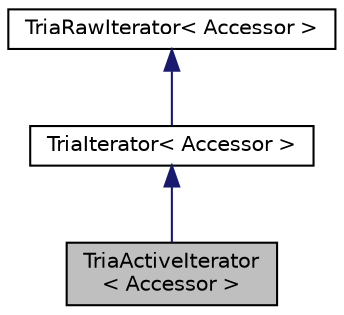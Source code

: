 digraph "TriaActiveIterator&lt; Accessor &gt;"
{
 // LATEX_PDF_SIZE
  edge [fontname="Helvetica",fontsize="10",labelfontname="Helvetica",labelfontsize="10"];
  node [fontname="Helvetica",fontsize="10",shape=record];
  Node1 [label="TriaActiveIterator\l\< Accessor \>",height=0.2,width=0.4,color="black", fillcolor="grey75", style="filled", fontcolor="black",tooltip=" "];
  Node2 -> Node1 [dir="back",color="midnightblue",fontsize="10",style="solid",fontname="Helvetica"];
  Node2 [label="TriaIterator\< Accessor \>",height=0.2,width=0.4,color="black", fillcolor="white", style="filled",URL="$classTriaIterator.html",tooltip=" "];
  Node3 -> Node2 [dir="back",color="midnightblue",fontsize="10",style="solid",fontname="Helvetica"];
  Node3 [label="TriaRawIterator\< Accessor \>",height=0.2,width=0.4,color="black", fillcolor="white", style="filled",URL="$classTriaRawIterator.html",tooltip=" "];
}
